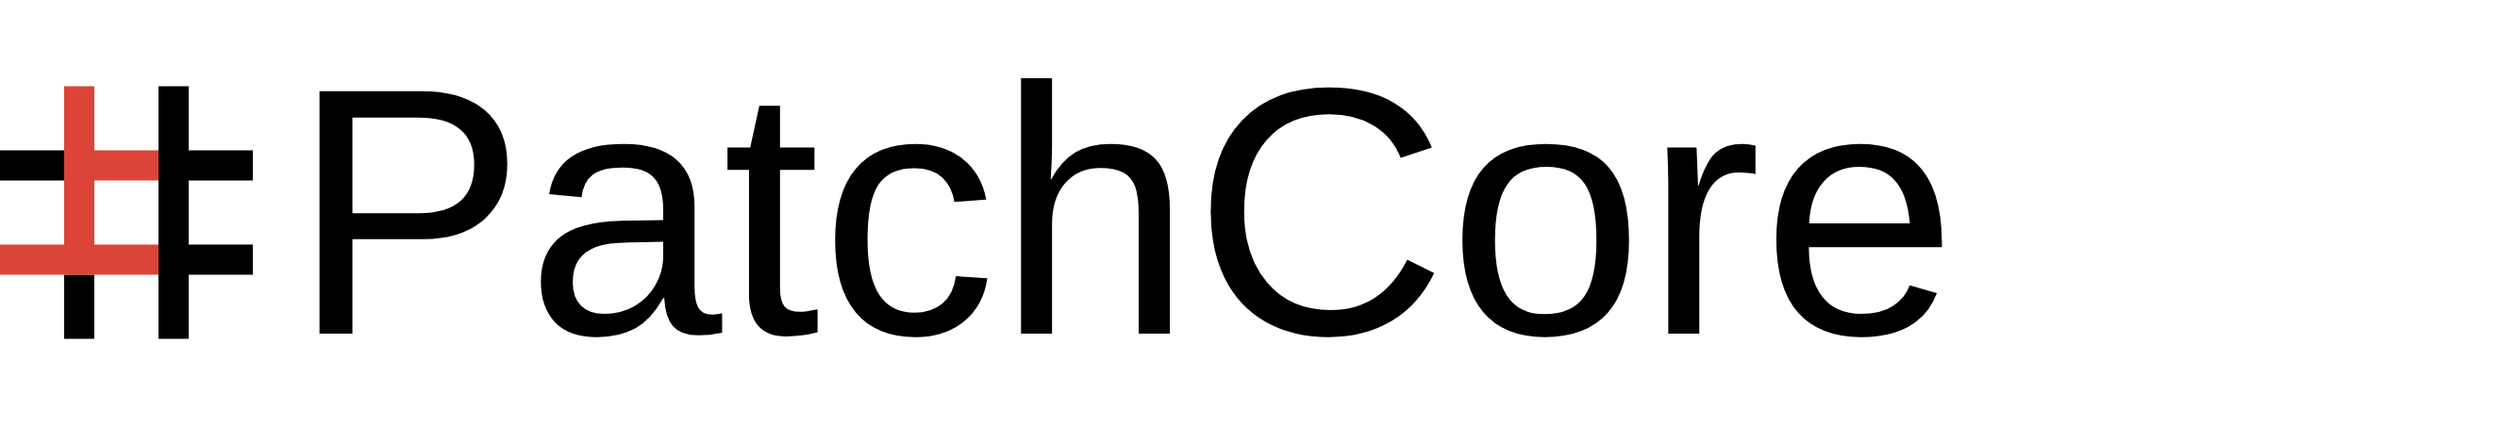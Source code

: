 <mxfile>
    <diagram id="KBg3ck56xpJha67CYVJ8" name="Page-1">
        <mxGraphModel dx="2664" dy="2508" grid="1" gridSize="10" guides="1" tooltips="1" connect="1" arrows="1" fold="1" page="1" pageScale="1" pageWidth="850" pageHeight="1100" math="0" shadow="0">
            <root>
                <mxCell id="0"/>
                <mxCell id="1" parent="0"/>
                <mxCell id="2" value="PatchCore" style="text;html=1;strokeColor=none;fillColor=none;align=left;verticalAlign=middle;whiteSpace=wrap;rounded=0;fontSize=187;spacing=0;" parent="1" vertex="1">
                    <mxGeometry x="194" y="670" width="1170" height="167.5" as="geometry"/>
                </mxCell>
                <mxCell id="3" value="" style="group" parent="1" vertex="1" connectable="0">
                    <mxGeometry x="40" y="686.75" width="134" height="134" as="geometry"/>
                </mxCell>
                <mxCell id="4" value="cv" style="rounded=0;whiteSpace=wrap;html=1;strokeColor=none;fillColor=#000000;" parent="3" vertex="1">
                    <mxGeometry x="34" y="100" width="16" height="34" as="geometry"/>
                </mxCell>
                <mxCell id="5" value="" style="rounded=0;whiteSpace=wrap;html=1;strokeColor=none;fillColor=#000000;" parent="3" vertex="1">
                    <mxGeometry x="84" width="16" height="134" as="geometry"/>
                </mxCell>
                <mxCell id="6" value="" style="rounded=0;whiteSpace=wrap;html=1;direction=south;strokeColor=none;fillColor=#000000;" parent="3" vertex="1">
                    <mxGeometry x="94" y="34" width="40" height="16" as="geometry"/>
                </mxCell>
                <mxCell id="7" value="" style="rounded=0;whiteSpace=wrap;html=1;direction=south;strokeColor=none;fillColor=#000000;" parent="3" vertex="1">
                    <mxGeometry x="84" y="84" width="50" height="16" as="geometry"/>
                </mxCell>
                <mxCell id="8" value="" style="rounded=0;whiteSpace=wrap;html=1;strokeColor=none;fillColor=#DB4437;" parent="3" vertex="1">
                    <mxGeometry x="34" width="16" height="90" as="geometry"/>
                </mxCell>
                <mxCell id="9" value="" style="rounded=0;whiteSpace=wrap;html=1;strokeColor=none;fillColor=#DB4437;direction=south;" parent="3" vertex="1">
                    <mxGeometry y="84" width="84" height="16" as="geometry"/>
                </mxCell>
                <mxCell id="10" value="" style="rounded=0;whiteSpace=wrap;html=1;strokeColor=none;fillColor=#DB4437;direction=south;" parent="3" vertex="1">
                    <mxGeometry x="44" y="34" width="40" height="16" as="geometry"/>
                </mxCell>
                <mxCell id="11" value="" style="rounded=0;whiteSpace=wrap;html=1;direction=south;strokeColor=none;fillColor=#000000;" parent="3" vertex="1">
                    <mxGeometry y="34" width="34" height="16" as="geometry"/>
                </mxCell>
            </root>
        </mxGraphModel>
    </diagram>
</mxfile>
